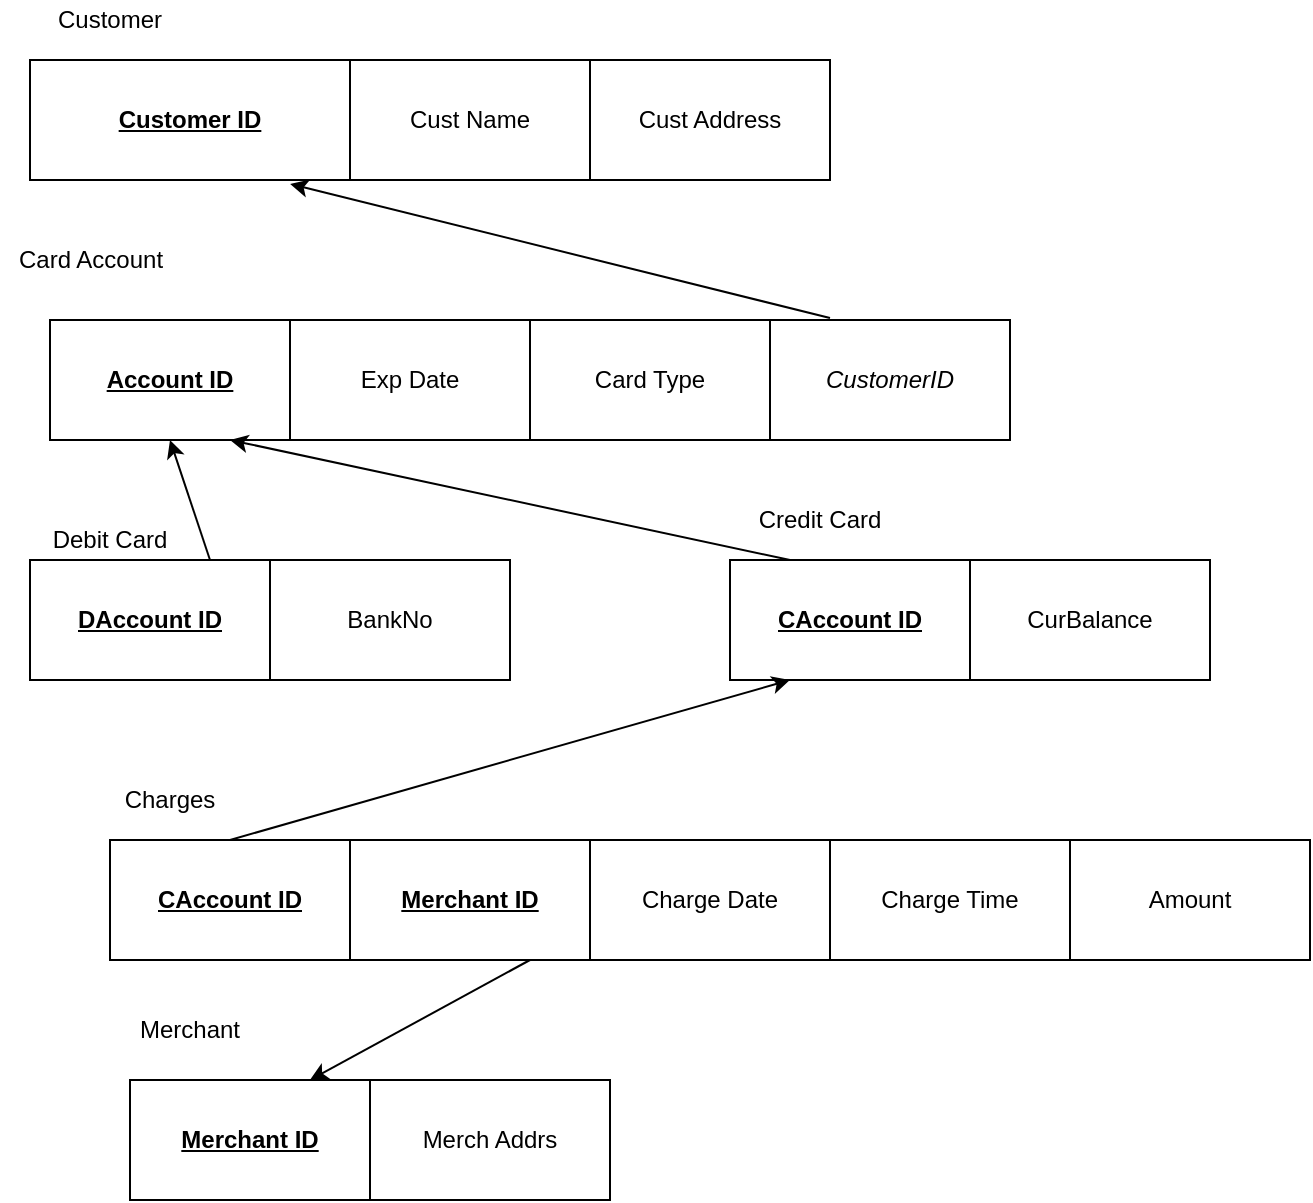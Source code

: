 <mxfile version="13.7.7" type="github">
  <diagram id="rHPPGal-WHI9r-sxuoQ6" name="Page-1">
    <mxGraphModel dx="851" dy="472" grid="1" gridSize="10" guides="1" tooltips="1" connect="1" arrows="1" fold="1" page="1" pageScale="1" pageWidth="827" pageHeight="1169" math="0" shadow="0">
      <root>
        <mxCell id="0" />
        <mxCell id="1" parent="0" />
        <mxCell id="yBfMG69T-5taa6HOg3_z-1" value="&lt;b&gt;&lt;u&gt;Customer ID&lt;/u&gt;&lt;/b&gt;" style="rounded=0;whiteSpace=wrap;html=1;" vertex="1" parent="1">
          <mxGeometry x="130" y="110" width="160" height="60" as="geometry" />
        </mxCell>
        <mxCell id="yBfMG69T-5taa6HOg3_z-2" value="Cust Name" style="rounded=0;whiteSpace=wrap;html=1;" vertex="1" parent="1">
          <mxGeometry x="290" y="110" width="120" height="60" as="geometry" />
        </mxCell>
        <mxCell id="yBfMG69T-5taa6HOg3_z-3" value="Cust Address" style="rounded=0;whiteSpace=wrap;html=1;" vertex="1" parent="1">
          <mxGeometry x="410" y="110" width="120" height="60" as="geometry" />
        </mxCell>
        <mxCell id="yBfMG69T-5taa6HOg3_z-4" value="Customer" style="text;html=1;strokeColor=none;fillColor=none;align=center;verticalAlign=middle;whiteSpace=wrap;rounded=0;" vertex="1" parent="1">
          <mxGeometry x="150" y="80" width="40" height="20" as="geometry" />
        </mxCell>
        <mxCell id="yBfMG69T-5taa6HOg3_z-5" value="&lt;b&gt;&lt;u&gt;Account ID&lt;/u&gt;&lt;/b&gt;" style="rounded=0;whiteSpace=wrap;html=1;" vertex="1" parent="1">
          <mxGeometry x="140" y="240" width="120" height="60" as="geometry" />
        </mxCell>
        <mxCell id="yBfMG69T-5taa6HOg3_z-6" value="Exp Date" style="rounded=0;whiteSpace=wrap;html=1;" vertex="1" parent="1">
          <mxGeometry x="260" y="240" width="120" height="60" as="geometry" />
        </mxCell>
        <mxCell id="yBfMG69T-5taa6HOg3_z-7" value="Card Type" style="rounded=0;whiteSpace=wrap;html=1;" vertex="1" parent="1">
          <mxGeometry x="380" y="240" width="120" height="60" as="geometry" />
        </mxCell>
        <mxCell id="yBfMG69T-5taa6HOg3_z-8" value="&lt;i&gt;CustomerID&lt;/i&gt;" style="rounded=0;whiteSpace=wrap;html=1;" vertex="1" parent="1">
          <mxGeometry x="500" y="240" width="120" height="60" as="geometry" />
        </mxCell>
        <mxCell id="yBfMG69T-5taa6HOg3_z-9" value="" style="endArrow=classic;html=1;entryX=0.813;entryY=1.033;entryDx=0;entryDy=0;entryPerimeter=0;" edge="1" parent="1" target="yBfMG69T-5taa6HOg3_z-1">
          <mxGeometry width="50" height="50" relative="1" as="geometry">
            <mxPoint x="530" y="239" as="sourcePoint" />
            <mxPoint x="450" y="200" as="targetPoint" />
          </mxGeometry>
        </mxCell>
        <mxCell id="yBfMG69T-5taa6HOg3_z-11" value="Card Account" style="text;html=1;align=center;verticalAlign=middle;resizable=0;points=[];autosize=1;" vertex="1" parent="1">
          <mxGeometry x="115" y="200" width="90" height="20" as="geometry" />
        </mxCell>
        <mxCell id="yBfMG69T-5taa6HOg3_z-12" value="Debit Card" style="text;html=1;strokeColor=none;fillColor=none;align=center;verticalAlign=middle;whiteSpace=wrap;rounded=0;" vertex="1" parent="1">
          <mxGeometry x="120" y="340" width="100" height="20" as="geometry" />
        </mxCell>
        <mxCell id="yBfMG69T-5taa6HOg3_z-13" value="&lt;b&gt;&lt;u&gt;DAccount ID&lt;/u&gt;&lt;/b&gt;" style="rounded=0;whiteSpace=wrap;html=1;" vertex="1" parent="1">
          <mxGeometry x="130" y="360" width="120" height="60" as="geometry" />
        </mxCell>
        <mxCell id="yBfMG69T-5taa6HOg3_z-14" value="BankNo" style="rounded=0;whiteSpace=wrap;html=1;" vertex="1" parent="1">
          <mxGeometry x="250" y="360" width="120" height="60" as="geometry" />
        </mxCell>
        <mxCell id="yBfMG69T-5taa6HOg3_z-16" value="" style="endArrow=classic;html=1;exitX=0.75;exitY=0;exitDx=0;exitDy=0;entryX=0.5;entryY=1;entryDx=0;entryDy=0;" edge="1" parent="1" source="yBfMG69T-5taa6HOg3_z-13" target="yBfMG69T-5taa6HOg3_z-5">
          <mxGeometry width="50" height="50" relative="1" as="geometry">
            <mxPoint x="380" y="280" as="sourcePoint" />
            <mxPoint x="430" y="230" as="targetPoint" />
          </mxGeometry>
        </mxCell>
        <mxCell id="yBfMG69T-5taa6HOg3_z-17" value="&lt;b&gt;&lt;u&gt;CAccount ID&lt;/u&gt;&lt;/b&gt;" style="rounded=0;whiteSpace=wrap;html=1;" vertex="1" parent="1">
          <mxGeometry x="480" y="360" width="120" height="60" as="geometry" />
        </mxCell>
        <mxCell id="yBfMG69T-5taa6HOg3_z-18" value="CurBalance" style="rounded=0;whiteSpace=wrap;html=1;" vertex="1" parent="1">
          <mxGeometry x="600" y="360" width="120" height="60" as="geometry" />
        </mxCell>
        <mxCell id="yBfMG69T-5taa6HOg3_z-19" value="Credit Card" style="text;html=1;strokeColor=none;fillColor=none;align=center;verticalAlign=middle;whiteSpace=wrap;rounded=0;" vertex="1" parent="1">
          <mxGeometry x="490" y="330" width="70" height="20" as="geometry" />
        </mxCell>
        <mxCell id="yBfMG69T-5taa6HOg3_z-21" value="" style="endArrow=classic;html=1;exitX=0.25;exitY=0;exitDx=0;exitDy=0;entryX=0.75;entryY=1;entryDx=0;entryDy=0;" edge="1" parent="1" source="yBfMG69T-5taa6HOg3_z-17" target="yBfMG69T-5taa6HOg3_z-5">
          <mxGeometry width="50" height="50" relative="1" as="geometry">
            <mxPoint x="380" y="380" as="sourcePoint" />
            <mxPoint x="430" y="330" as="targetPoint" />
          </mxGeometry>
        </mxCell>
        <mxCell id="yBfMG69T-5taa6HOg3_z-22" value="&lt;b&gt;&lt;u&gt;CAccount ID&lt;/u&gt;&lt;/b&gt;" style="rounded=0;whiteSpace=wrap;html=1;" vertex="1" parent="1">
          <mxGeometry x="170" y="500" width="120" height="60" as="geometry" />
        </mxCell>
        <mxCell id="yBfMG69T-5taa6HOg3_z-23" value="&lt;b&gt;&lt;u&gt;Merchant ID&lt;/u&gt;&lt;/b&gt;" style="rounded=0;whiteSpace=wrap;html=1;" vertex="1" parent="1">
          <mxGeometry x="290" y="500" width="120" height="60" as="geometry" />
        </mxCell>
        <mxCell id="yBfMG69T-5taa6HOg3_z-24" value="Charge Date" style="rounded=0;whiteSpace=wrap;html=1;" vertex="1" parent="1">
          <mxGeometry x="410" y="500" width="120" height="60" as="geometry" />
        </mxCell>
        <mxCell id="yBfMG69T-5taa6HOg3_z-25" value="Charge Time" style="rounded=0;whiteSpace=wrap;html=1;" vertex="1" parent="1">
          <mxGeometry x="530" y="500" width="120" height="60" as="geometry" />
        </mxCell>
        <mxCell id="yBfMG69T-5taa6HOg3_z-26" value="Amount" style="rounded=0;whiteSpace=wrap;html=1;" vertex="1" parent="1">
          <mxGeometry x="650" y="500" width="120" height="60" as="geometry" />
        </mxCell>
        <mxCell id="yBfMG69T-5taa6HOg3_z-27" value="&lt;b&gt;&lt;u&gt;Merchant ID&lt;/u&gt;&lt;/b&gt;" style="rounded=0;whiteSpace=wrap;html=1;" vertex="1" parent="1">
          <mxGeometry x="180" y="620" width="120" height="60" as="geometry" />
        </mxCell>
        <mxCell id="yBfMG69T-5taa6HOg3_z-28" value="Merch Addrs" style="rounded=0;whiteSpace=wrap;html=1;" vertex="1" parent="1">
          <mxGeometry x="300" y="620" width="120" height="60" as="geometry" />
        </mxCell>
        <mxCell id="yBfMG69T-5taa6HOg3_z-29" value="Merchant" style="text;html=1;strokeColor=none;fillColor=none;align=center;verticalAlign=middle;whiteSpace=wrap;rounded=0;" vertex="1" parent="1">
          <mxGeometry x="190" y="585" width="40" height="20" as="geometry" />
        </mxCell>
        <mxCell id="yBfMG69T-5taa6HOg3_z-30" value="" style="endArrow=classic;html=1;entryX=0.75;entryY=0;entryDx=0;entryDy=0;exitX=0.75;exitY=1;exitDx=0;exitDy=0;" edge="1" parent="1" source="yBfMG69T-5taa6HOg3_z-23" target="yBfMG69T-5taa6HOg3_z-27">
          <mxGeometry width="50" height="50" relative="1" as="geometry">
            <mxPoint x="380" y="570" as="sourcePoint" />
            <mxPoint x="430" y="520" as="targetPoint" />
          </mxGeometry>
        </mxCell>
        <mxCell id="yBfMG69T-5taa6HOg3_z-31" value="" style="endArrow=classic;html=1;exitX=0.5;exitY=0;exitDx=0;exitDy=0;entryX=0.25;entryY=1;entryDx=0;entryDy=0;" edge="1" parent="1" source="yBfMG69T-5taa6HOg3_z-22" target="yBfMG69T-5taa6HOg3_z-17">
          <mxGeometry width="50" height="50" relative="1" as="geometry">
            <mxPoint x="380" y="570" as="sourcePoint" />
            <mxPoint x="350" y="460" as="targetPoint" />
          </mxGeometry>
        </mxCell>
        <mxCell id="yBfMG69T-5taa6HOg3_z-32" value="Charges" style="text;html=1;strokeColor=none;fillColor=none;align=center;verticalAlign=middle;whiteSpace=wrap;rounded=0;" vertex="1" parent="1">
          <mxGeometry x="180" y="470" width="40" height="20" as="geometry" />
        </mxCell>
      </root>
    </mxGraphModel>
  </diagram>
</mxfile>
